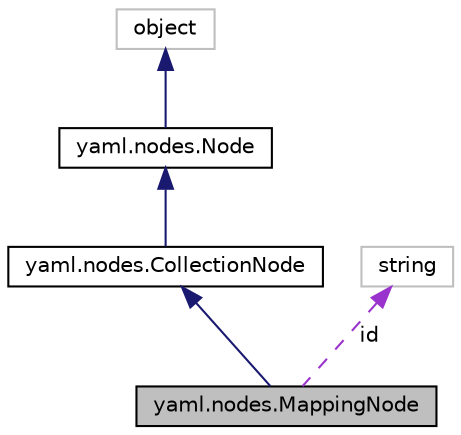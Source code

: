digraph "yaml.nodes.MappingNode"
{
 // LATEX_PDF_SIZE
  edge [fontname="Helvetica",fontsize="10",labelfontname="Helvetica",labelfontsize="10"];
  node [fontname="Helvetica",fontsize="10",shape=record];
  Node1 [label="yaml.nodes.MappingNode",height=0.2,width=0.4,color="black", fillcolor="grey75", style="filled", fontcolor="black",tooltip=" "];
  Node2 -> Node1 [dir="back",color="midnightblue",fontsize="10",style="solid"];
  Node2 [label="yaml.nodes.CollectionNode",height=0.2,width=0.4,color="black", fillcolor="white", style="filled",URL="$classyaml_1_1nodes_1_1CollectionNode.html",tooltip=" "];
  Node3 -> Node2 [dir="back",color="midnightblue",fontsize="10",style="solid"];
  Node3 [label="yaml.nodes.Node",height=0.2,width=0.4,color="black", fillcolor="white", style="filled",URL="$classyaml_1_1nodes_1_1Node.html",tooltip=" "];
  Node4 -> Node3 [dir="back",color="midnightblue",fontsize="10",style="solid"];
  Node4 [label="object",height=0.2,width=0.4,color="grey75", fillcolor="white", style="filled",tooltip=" "];
  Node5 -> Node1 [dir="back",color="darkorchid3",fontsize="10",style="dashed",label=" id" ];
  Node5 [label="string",height=0.2,width=0.4,color="grey75", fillcolor="white", style="filled",tooltip=" "];
}
